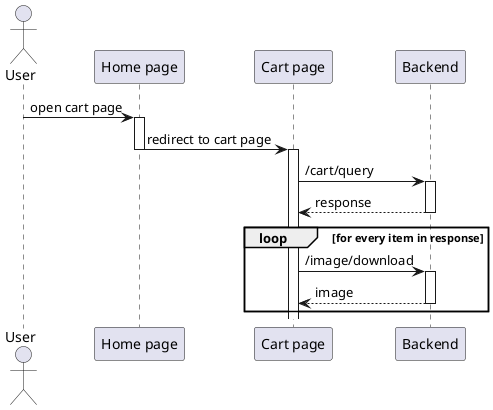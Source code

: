@startuml template
'autonumber 1.1.1

actor User as u

' Box "front end"
participant "Home page" as home
participant "Cart page" as cart
' end box

participant "Backend" as be

u -> home++ : open cart page
home -> cart --++ : redirect to cart page
cart -> be++ : /cart/query
return response

loop for every item in response
    cart -> be++ : /image/download
    return image
end

@enduml